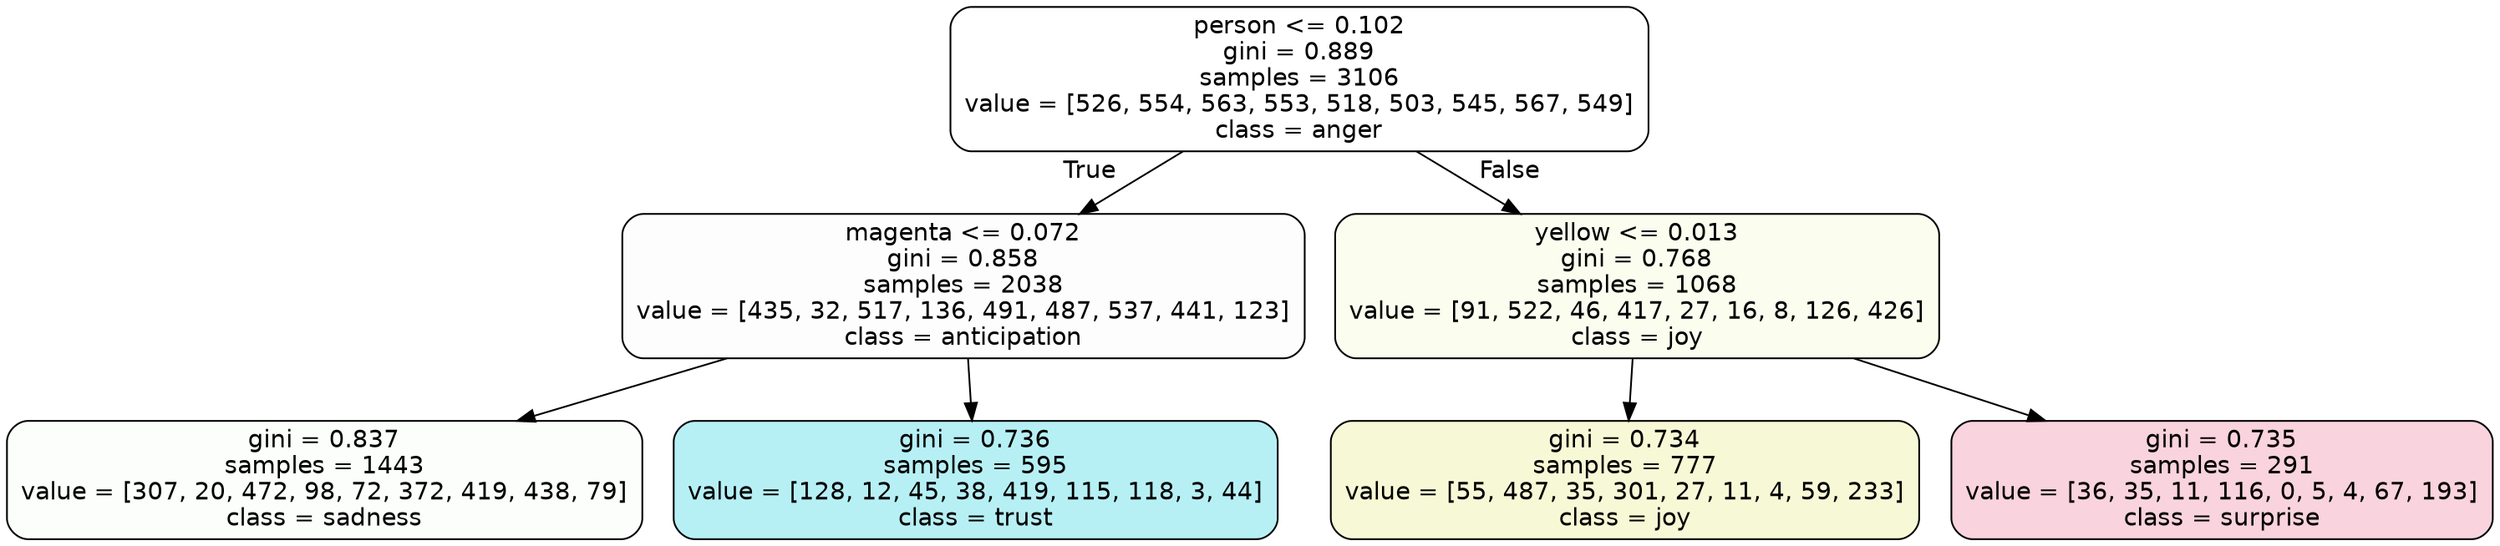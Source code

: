 digraph Tree {
node [shape=box, style="filled, rounded", color="black", fontname=helvetica] ;
edge [fontname=helvetica] ;
0 [label="person <= 0.102\ngini = 0.889\nsamples = 3106\nvalue = [526, 554, 563, 553, 518, 503, 545, 567, 549]\nclass = anger", fillcolor="#e539d700"] ;
1 [label="magenta <= 0.072\ngini = 0.858\nsamples = 2038\nvalue = [435, 32, 517, 136, 491, 487, 537, 441, 123]\nclass = anticipation", fillcolor="#8139e502"] ;
0 -> 1 [labeldistance=2.5, labelangle=45, headlabel="True"] ;
2 [label="gini = 0.837\nsamples = 1443\nvalue = [307, 20, 472, 98, 72, 372, 419, 438, 79]\nclass = sadness", fillcolor="#64e53905"] ;
1 -> 2 ;
3 [label="gini = 0.736\nsamples = 595\nvalue = [128, 12, 45, 38, 419, 115, 118, 3, 44]\nclass = trust", fillcolor="#39d7e55d"] ;
1 -> 3 ;
4 [label="yellow <= 0.013\ngini = 0.768\nsamples = 1068\nvalue = [91, 522, 46, 417, 27, 16, 8, 126, 426]\nclass = joy", fillcolor="#d7e53914"] ;
0 -> 4 [labeldistance=2.5, labelangle=-45, headlabel="False"] ;
5 [label="gini = 0.734\nsamples = 777\nvalue = [55, 487, 35, 301, 27, 11, 4, 59, 233]\nclass = joy", fillcolor="#d7e53934"] ;
4 -> 5 ;
6 [label="gini = 0.735\nsamples = 291\nvalue = [36, 35, 11, 116, 0, 5, 4, 67, 193]\nclass = surprise", fillcolor="#e5396438"] ;
4 -> 6 ;
}